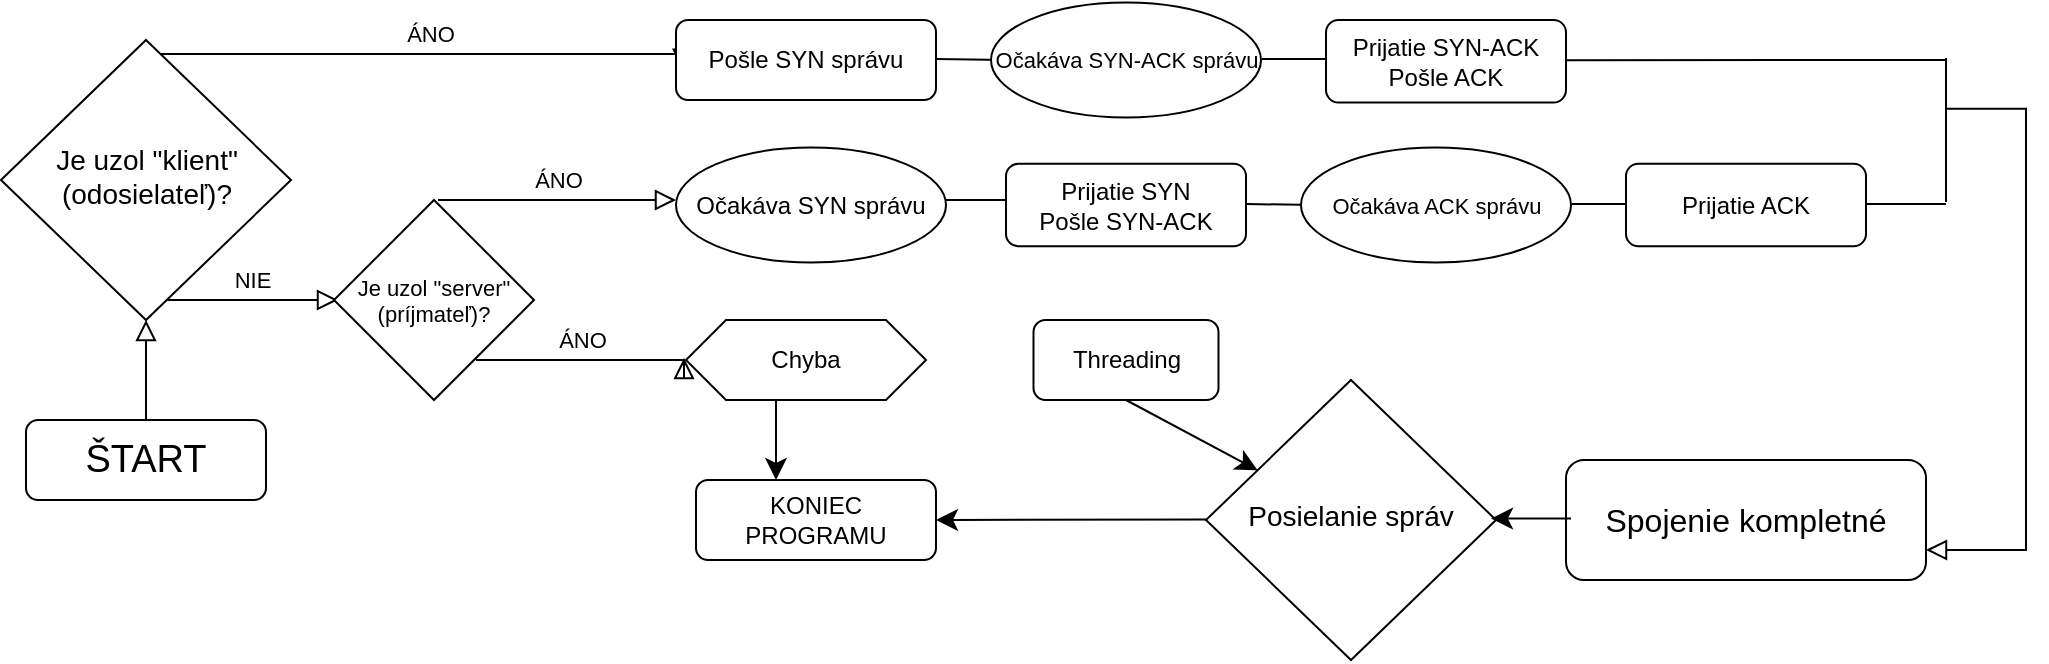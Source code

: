<mxfile version="24.8.0">
  <diagram id="C5RBs43oDa-KdzZeNtuy" name="Page-1">
    <mxGraphModel dx="1221" dy="725" grid="1" gridSize="10" guides="1" tooltips="1" connect="1" arrows="1" fold="1" page="1" pageScale="1" pageWidth="827" pageHeight="1169" math="0" shadow="0">
      <root>
        <mxCell id="WIyWlLk6GJQsqaUBKTNV-0" />
        <mxCell id="WIyWlLk6GJQsqaUBKTNV-1" parent="WIyWlLk6GJQsqaUBKTNV-0" />
        <mxCell id="3DYKLpTqeFvjHNdFI7Wo-9" value="ÁNO" style="edgeStyle=orthogonalEdgeStyle;rounded=0;html=1;jettySize=auto;orthogonalLoop=1;fontSize=11;endArrow=block;endFill=0;endSize=8;strokeWidth=1;shadow=0;labelBackgroundColor=none;jumpSize=6;" parent="WIyWlLk6GJQsqaUBKTNV-1" edge="1">
          <mxGeometry y="10" relative="1" as="geometry">
            <mxPoint as="offset" />
            <mxPoint x="385" y="330" as="sourcePoint" />
            <mxPoint x="489" y="329" as="targetPoint" />
            <Array as="points">
              <mxPoint x="460" y="330" />
              <mxPoint x="460" y="330" />
            </Array>
          </mxGeometry>
        </mxCell>
        <mxCell id="WIyWlLk6GJQsqaUBKTNV-2" value="" style="rounded=0;html=1;jettySize=auto;orthogonalLoop=1;fontSize=11;endArrow=block;endFill=0;endSize=8;strokeWidth=1;shadow=0;labelBackgroundColor=none;edgeStyle=orthogonalEdgeStyle;" parent="WIyWlLk6GJQsqaUBKTNV-1" source="WIyWlLk6GJQsqaUBKTNV-3" target="WIyWlLk6GJQsqaUBKTNV-6" edge="1">
          <mxGeometry relative="1" as="geometry" />
        </mxCell>
        <mxCell id="WIyWlLk6GJQsqaUBKTNV-3" value="ŠTART" style="rounded=1;whiteSpace=wrap;html=1;fontSize=19;glass=0;strokeWidth=1;shadow=0;" parent="WIyWlLk6GJQsqaUBKTNV-1" vertex="1">
          <mxGeometry x="160" y="360" width="120" height="40" as="geometry" />
        </mxCell>
        <mxCell id="WIyWlLk6GJQsqaUBKTNV-5" value="ÁNO" style="edgeStyle=orthogonalEdgeStyle;rounded=0;html=1;jettySize=auto;orthogonalLoop=1;fontSize=11;endArrow=block;endFill=0;endSize=8;strokeWidth=1;shadow=0;labelBackgroundColor=none;entryX=0.025;entryY=0.622;entryDx=0;entryDy=0;entryPerimeter=0;" parent="WIyWlLk6GJQsqaUBKTNV-1" source="WIyWlLk6GJQsqaUBKTNV-6" target="WIyWlLk6GJQsqaUBKTNV-7" edge="1">
          <mxGeometry y="10" relative="1" as="geometry">
            <mxPoint as="offset" />
            <mxPoint x="320" y="175" as="targetPoint" />
            <Array as="points">
              <mxPoint x="280" y="177" />
              <mxPoint x="280" y="177" />
            </Array>
          </mxGeometry>
        </mxCell>
        <mxCell id="WIyWlLk6GJQsqaUBKTNV-6" value="&lt;font style=&quot;font-size: 14px;&quot;&gt;Je uzol &quot;klient&quot;&lt;/font&gt;&lt;div style=&quot;font-size: 14px;&quot;&gt;&lt;font style=&quot;font-size: 14px;&quot;&gt;(odosielateľ)?&lt;/font&gt;&lt;/div&gt;" style="rhombus;whiteSpace=wrap;html=1;shadow=0;fontFamily=Helvetica;fontSize=12;align=center;strokeWidth=1;spacing=6;spacingTop=-4;" parent="WIyWlLk6GJQsqaUBKTNV-1" vertex="1">
          <mxGeometry x="147.5" y="170" width="145" height="140" as="geometry" />
        </mxCell>
        <mxCell id="WIyWlLk6GJQsqaUBKTNV-7" value="Pošle SYN správu" style="rounded=1;whiteSpace=wrap;html=1;fontSize=12;glass=0;strokeWidth=1;shadow=0;" parent="WIyWlLk6GJQsqaUBKTNV-1" vertex="1">
          <mxGeometry x="485" y="160" width="130" height="40" as="geometry" />
        </mxCell>
        <mxCell id="3DYKLpTqeFvjHNdFI7Wo-0" value="NIE" style="edgeStyle=orthogonalEdgeStyle;rounded=0;html=1;jettySize=auto;orthogonalLoop=1;fontSize=11;endArrow=block;endFill=0;endSize=8;strokeWidth=1;shadow=0;labelBackgroundColor=none;" parent="WIyWlLk6GJQsqaUBKTNV-1" edge="1">
          <mxGeometry y="10" relative="1" as="geometry">
            <mxPoint as="offset" />
            <mxPoint x="230" y="300" as="sourcePoint" />
            <mxPoint x="316" y="300" as="targetPoint" />
            <Array as="points">
              <mxPoint x="286" y="300" />
              <mxPoint x="286" y="300" />
            </Array>
          </mxGeometry>
        </mxCell>
        <mxCell id="3DYKLpTqeFvjHNdFI7Wo-2" value="&lt;font style=&quot;font-size: 11px;&quot;&gt;Je uzol &quot;server&quot;&lt;/font&gt;&lt;div style=&quot;font-size: 11px;&quot;&gt;&lt;font style=&quot;font-size: 11px;&quot;&gt;(príjmateľ)?&lt;/font&gt;&lt;/div&gt;" style="rhombus;whiteSpace=wrap;html=1;" parent="WIyWlLk6GJQsqaUBKTNV-1" vertex="1">
          <mxGeometry x="314" y="250" width="100" height="100" as="geometry" />
        </mxCell>
        <mxCell id="3DYKLpTqeFvjHNdFI7Wo-5" value="Chyba" style="shape=hexagon;perimeter=hexagonPerimeter2;whiteSpace=wrap;html=1;fixedSize=1;" parent="WIyWlLk6GJQsqaUBKTNV-1" vertex="1">
          <mxGeometry x="490" y="310" width="120" height="40" as="geometry" />
        </mxCell>
        <mxCell id="3DYKLpTqeFvjHNdFI7Wo-7" value="ÁNO" style="edgeStyle=orthogonalEdgeStyle;rounded=0;html=1;jettySize=auto;orthogonalLoop=1;fontSize=11;endArrow=block;endFill=0;endSize=8;strokeWidth=1;shadow=0;labelBackgroundColor=none;" parent="WIyWlLk6GJQsqaUBKTNV-1" edge="1">
          <mxGeometry y="10" relative="1" as="geometry">
            <mxPoint as="offset" />
            <mxPoint x="366" y="250" as="sourcePoint" />
            <mxPoint x="485" y="250" as="targetPoint" />
            <Array as="points">
              <mxPoint x="400" y="250" />
              <mxPoint x="400" y="250" />
            </Array>
          </mxGeometry>
        </mxCell>
        <mxCell id="3DYKLpTqeFvjHNdFI7Wo-18" value="Očakáva SYN správu" style="ellipse;whiteSpace=wrap;html=1;" parent="WIyWlLk6GJQsqaUBKTNV-1" vertex="1">
          <mxGeometry x="485" y="223.75" width="135" height="57.5" as="geometry" />
        </mxCell>
        <mxCell id="3DYKLpTqeFvjHNdFI7Wo-22" value="" style="endArrow=none;html=1;rounded=0;fontSize=12;startSize=8;endSize=8;curved=1;" parent="WIyWlLk6GJQsqaUBKTNV-1" edge="1">
          <mxGeometry width="50" height="50" relative="1" as="geometry">
            <mxPoint x="615" y="179.5" as="sourcePoint" />
            <mxPoint x="650" y="180" as="targetPoint" />
          </mxGeometry>
        </mxCell>
        <mxCell id="3DYKLpTqeFvjHNdFI7Wo-23" value="" style="endArrow=none;html=1;rounded=0;fontSize=12;startSize=8;endSize=8;curved=1;" parent="WIyWlLk6GJQsqaUBKTNV-1" edge="1">
          <mxGeometry width="50" height="50" relative="1" as="geometry">
            <mxPoint x="620" y="250" as="sourcePoint" />
            <mxPoint x="650" y="250" as="targetPoint" />
          </mxGeometry>
        </mxCell>
        <mxCell id="3DYKLpTqeFvjHNdFI7Wo-24" value="" style="endArrow=none;html=1;rounded=0;fontSize=12;startSize=8;endSize=8;curved=1;" parent="WIyWlLk6GJQsqaUBKTNV-1" edge="1">
          <mxGeometry width="50" height="50" relative="1" as="geometry">
            <mxPoint x="1120" y="251" as="sourcePoint" />
            <mxPoint x="1120" y="179" as="targetPoint" />
          </mxGeometry>
        </mxCell>
        <mxCell id="3DYKLpTqeFvjHNdFI7Wo-25" value="" style="edgeStyle=orthogonalEdgeStyle;rounded=0;html=1;jettySize=auto;orthogonalLoop=1;fontSize=11;endArrow=block;endFill=0;endSize=8;strokeWidth=1;shadow=0;labelBackgroundColor=none;entryX=1;entryY=0.75;entryDx=0;entryDy=0;" parent="WIyWlLk6GJQsqaUBKTNV-1" target="3DYKLpTqeFvjHNdFI7Wo-41" edge="1">
          <mxGeometry y="10" relative="1" as="geometry">
            <mxPoint as="offset" />
            <mxPoint x="1120" y="204.37" as="sourcePoint" />
            <mxPoint x="1180" y="395.62" as="targetPoint" />
            <Array as="points">
              <mxPoint x="1160" y="204" />
              <mxPoint x="1160" y="425" />
            </Array>
          </mxGeometry>
        </mxCell>
        <mxCell id="3DYKLpTqeFvjHNdFI7Wo-29" value="Prijatie SYN&lt;div&gt;Pošle SYN-ACK&lt;/div&gt;" style="rounded=1;whiteSpace=wrap;html=1;" parent="WIyWlLk6GJQsqaUBKTNV-1" vertex="1">
          <mxGeometry x="650" y="231.88" width="120" height="41.25" as="geometry" />
        </mxCell>
        <mxCell id="3DYKLpTqeFvjHNdFI7Wo-30" value="&lt;font style=&quot;font-size: 11px;&quot;&gt;Očakáva SYN-ACK správu&lt;/font&gt;" style="ellipse;whiteSpace=wrap;html=1;" parent="WIyWlLk6GJQsqaUBKTNV-1" vertex="1">
          <mxGeometry x="642.5" y="151.25" width="135" height="57.5" as="geometry" />
        </mxCell>
        <mxCell id="3DYKLpTqeFvjHNdFI7Wo-31" value="Prijatie SYN-ACK&lt;div&gt;Pošle ACK&lt;/div&gt;" style="rounded=1;whiteSpace=wrap;html=1;" parent="WIyWlLk6GJQsqaUBKTNV-1" vertex="1">
          <mxGeometry x="810" y="160" width="120" height="41.25" as="geometry" />
        </mxCell>
        <mxCell id="3DYKLpTqeFvjHNdFI7Wo-32" value="" style="endArrow=none;html=1;rounded=0;fontSize=12;startSize=8;endSize=8;curved=1;" parent="WIyWlLk6GJQsqaUBKTNV-1" edge="1">
          <mxGeometry width="50" height="50" relative="1" as="geometry">
            <mxPoint x="778" y="179.5" as="sourcePoint" />
            <mxPoint x="810" y="179.5" as="targetPoint" />
          </mxGeometry>
        </mxCell>
        <mxCell id="3DYKLpTqeFvjHNdFI7Wo-35" value="" style="endArrow=none;html=1;rounded=0;fontSize=12;startSize=8;endSize=8;curved=1;" parent="WIyWlLk6GJQsqaUBKTNV-1" edge="1">
          <mxGeometry width="50" height="50" relative="1" as="geometry">
            <mxPoint x="770" y="252.01" as="sourcePoint" />
            <mxPoint x="805" y="252.51" as="targetPoint" />
          </mxGeometry>
        </mxCell>
        <mxCell id="3DYKLpTqeFvjHNdFI7Wo-36" value="&lt;font style=&quot;font-size: 11px;&quot;&gt;Očakáva ACK správu&lt;/font&gt;" style="ellipse;whiteSpace=wrap;html=1;" parent="WIyWlLk6GJQsqaUBKTNV-1" vertex="1">
          <mxGeometry x="797.5" y="223.76" width="135" height="57.5" as="geometry" />
        </mxCell>
        <mxCell id="3DYKLpTqeFvjHNdFI7Wo-37" value="" style="endArrow=none;html=1;rounded=0;fontSize=12;startSize=8;endSize=8;curved=1;" parent="WIyWlLk6GJQsqaUBKTNV-1" edge="1">
          <mxGeometry width="50" height="50" relative="1" as="geometry">
            <mxPoint x="933" y="252.01" as="sourcePoint" />
            <mxPoint x="965" y="252.01" as="targetPoint" />
          </mxGeometry>
        </mxCell>
        <mxCell id="3DYKLpTqeFvjHNdFI7Wo-38" value="" style="endArrow=none;html=1;rounded=0;fontSize=12;startSize=8;endSize=8;curved=1;" parent="WIyWlLk6GJQsqaUBKTNV-1" edge="1">
          <mxGeometry width="50" height="50" relative="1" as="geometry">
            <mxPoint x="930" y="180.13" as="sourcePoint" />
            <mxPoint x="1120" y="180" as="targetPoint" />
          </mxGeometry>
        </mxCell>
        <mxCell id="3DYKLpTqeFvjHNdFI7Wo-39" value="Prijatie ACK" style="rounded=1;whiteSpace=wrap;html=1;" parent="WIyWlLk6GJQsqaUBKTNV-1" vertex="1">
          <mxGeometry x="960" y="231.88" width="120" height="41.25" as="geometry" />
        </mxCell>
        <mxCell id="3DYKLpTqeFvjHNdFI7Wo-40" value="" style="endArrow=none;html=1;rounded=0;fontSize=12;startSize=8;endSize=8;curved=1;" parent="WIyWlLk6GJQsqaUBKTNV-1" edge="1">
          <mxGeometry width="50" height="50" relative="1" as="geometry">
            <mxPoint x="1080" y="252.01" as="sourcePoint" />
            <mxPoint x="1120" y="252" as="targetPoint" />
          </mxGeometry>
        </mxCell>
        <mxCell id="3DYKLpTqeFvjHNdFI7Wo-41" value="&lt;font style=&quot;font-size: 16px;&quot;&gt;Spojenie kompletné&lt;/font&gt;" style="rounded=1;whiteSpace=wrap;html=1;" parent="WIyWlLk6GJQsqaUBKTNV-1" vertex="1">
          <mxGeometry x="930" y="380" width="180" height="60" as="geometry" />
        </mxCell>
        <mxCell id="3DYKLpTqeFvjHNdFI7Wo-48" value="&lt;span style=&quot;font-size: 14px;&quot;&gt;Posielanie správ&lt;/span&gt;" style="rhombus;whiteSpace=wrap;html=1;shadow=0;fontFamily=Helvetica;fontSize=12;align=center;strokeWidth=1;spacing=6;spacingTop=-4;" parent="WIyWlLk6GJQsqaUBKTNV-1" vertex="1">
          <mxGeometry x="750" y="340" width="145" height="140" as="geometry" />
        </mxCell>
        <mxCell id="3DYKLpTqeFvjHNdFI7Wo-51" value="" style="endArrow=classic;html=1;rounded=0;fontSize=12;startSize=8;endSize=8;curved=1;" parent="WIyWlLk6GJQsqaUBKTNV-1" edge="1">
          <mxGeometry width="50" height="50" relative="1" as="geometry">
            <mxPoint x="932.5" y="409.29" as="sourcePoint" />
            <mxPoint x="892.5" y="409.29" as="targetPoint" />
          </mxGeometry>
        </mxCell>
        <mxCell id="3DYKLpTqeFvjHNdFI7Wo-52" value="Threading" style="rounded=1;whiteSpace=wrap;html=1;" parent="WIyWlLk6GJQsqaUBKTNV-1" vertex="1">
          <mxGeometry x="663.75" y="310" width="92.5" height="40" as="geometry" />
        </mxCell>
        <mxCell id="3DYKLpTqeFvjHNdFI7Wo-53" value="" style="endArrow=classic;html=1;rounded=0;fontSize=12;startSize=8;endSize=8;curved=1;exitX=0.5;exitY=1;exitDx=0;exitDy=0;" parent="WIyWlLk6GJQsqaUBKTNV-1" source="3DYKLpTqeFvjHNdFI7Wo-52" target="3DYKLpTqeFvjHNdFI7Wo-48" edge="1">
          <mxGeometry width="50" height="50" relative="1" as="geometry">
            <mxPoint x="750" y="340" as="sourcePoint" />
            <mxPoint x="790" y="410" as="targetPoint" />
          </mxGeometry>
        </mxCell>
        <mxCell id="3DYKLpTqeFvjHNdFI7Wo-61" value="" style="endArrow=classic;html=1;rounded=0;fontSize=12;startSize=8;endSize=8;curved=1;entryX=1;entryY=0.5;entryDx=0;entryDy=0;" parent="WIyWlLk6GJQsqaUBKTNV-1" target="3DYKLpTqeFvjHNdFI7Wo-62" edge="1">
          <mxGeometry width="50" height="50" relative="1" as="geometry">
            <mxPoint x="750" y="409.71" as="sourcePoint" />
            <mxPoint x="710" y="410" as="targetPoint" />
          </mxGeometry>
        </mxCell>
        <mxCell id="3DYKLpTqeFvjHNdFI7Wo-62" value="KONIEC PROGRAMU" style="rounded=1;whiteSpace=wrap;html=1;fontSize=12;glass=0;strokeWidth=1;shadow=0;" parent="WIyWlLk6GJQsqaUBKTNV-1" vertex="1">
          <mxGeometry x="495" y="390" width="120" height="40" as="geometry" />
        </mxCell>
        <mxCell id="3DYKLpTqeFvjHNdFI7Wo-63" value="" style="endArrow=classic;html=1;rounded=0;fontSize=12;startSize=8;endSize=8;curved=1;exitX=0.375;exitY=1;exitDx=0;exitDy=0;" parent="WIyWlLk6GJQsqaUBKTNV-1" source="3DYKLpTqeFvjHNdFI7Wo-5" edge="1">
          <mxGeometry width="50" height="50" relative="1" as="geometry">
            <mxPoint x="550" y="350" as="sourcePoint" />
            <mxPoint x="535" y="390" as="targetPoint" />
          </mxGeometry>
        </mxCell>
      </root>
    </mxGraphModel>
  </diagram>
</mxfile>
